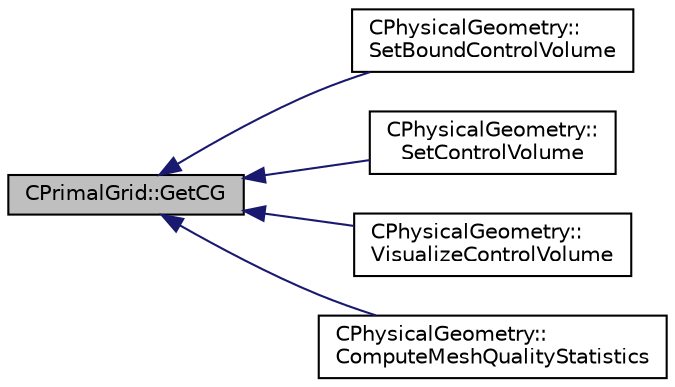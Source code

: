 digraph "CPrimalGrid::GetCG"
{
  edge [fontname="Helvetica",fontsize="10",labelfontname="Helvetica",labelfontsize="10"];
  node [fontname="Helvetica",fontsize="10",shape=record];
  rankdir="LR";
  Node20 [label="CPrimalGrid::GetCG",height=0.2,width=0.4,color="black", fillcolor="grey75", style="filled", fontcolor="black"];
  Node20 -> Node21 [dir="back",color="midnightblue",fontsize="10",style="solid",fontname="Helvetica"];
  Node21 [label="CPhysicalGeometry::\lSetBoundControlVolume",height=0.2,width=0.4,color="black", fillcolor="white", style="filled",URL="$class_c_physical_geometry.html#a1d9a41135773efb3dbc1c8ba18752ea3",tooltip="Set boundary vertex structure of the control volume. "];
  Node20 -> Node22 [dir="back",color="midnightblue",fontsize="10",style="solid",fontname="Helvetica"];
  Node22 [label="CPhysicalGeometry::\lSetControlVolume",height=0.2,width=0.4,color="black", fillcolor="white", style="filled",URL="$class_c_physical_geometry.html#a8d8c95d00048bdbdcde83e0b318e7b01",tooltip="Set the edge structure of the control volume. "];
  Node20 -> Node23 [dir="back",color="midnightblue",fontsize="10",style="solid",fontname="Helvetica"];
  Node23 [label="CPhysicalGeometry::\lVisualizeControlVolume",height=0.2,width=0.4,color="black", fillcolor="white", style="filled",URL="$class_c_physical_geometry.html#abccff4b11413861224417bb9e2f3bfbe",tooltip="Visualize the structure of the control volume(s). "];
  Node20 -> Node24 [dir="back",color="midnightblue",fontsize="10",style="solid",fontname="Helvetica"];
  Node24 [label="CPhysicalGeometry::\lComputeMeshQualityStatistics",height=0.2,width=0.4,color="black", fillcolor="white", style="filled",URL="$class_c_physical_geometry.html#a7766e59123964eb4072a7a4b352c1260",tooltip="Compute 3 grid quality metrics: orthogonality angle, dual cell aspect ratio, and dual cell volume rat..."];
}

